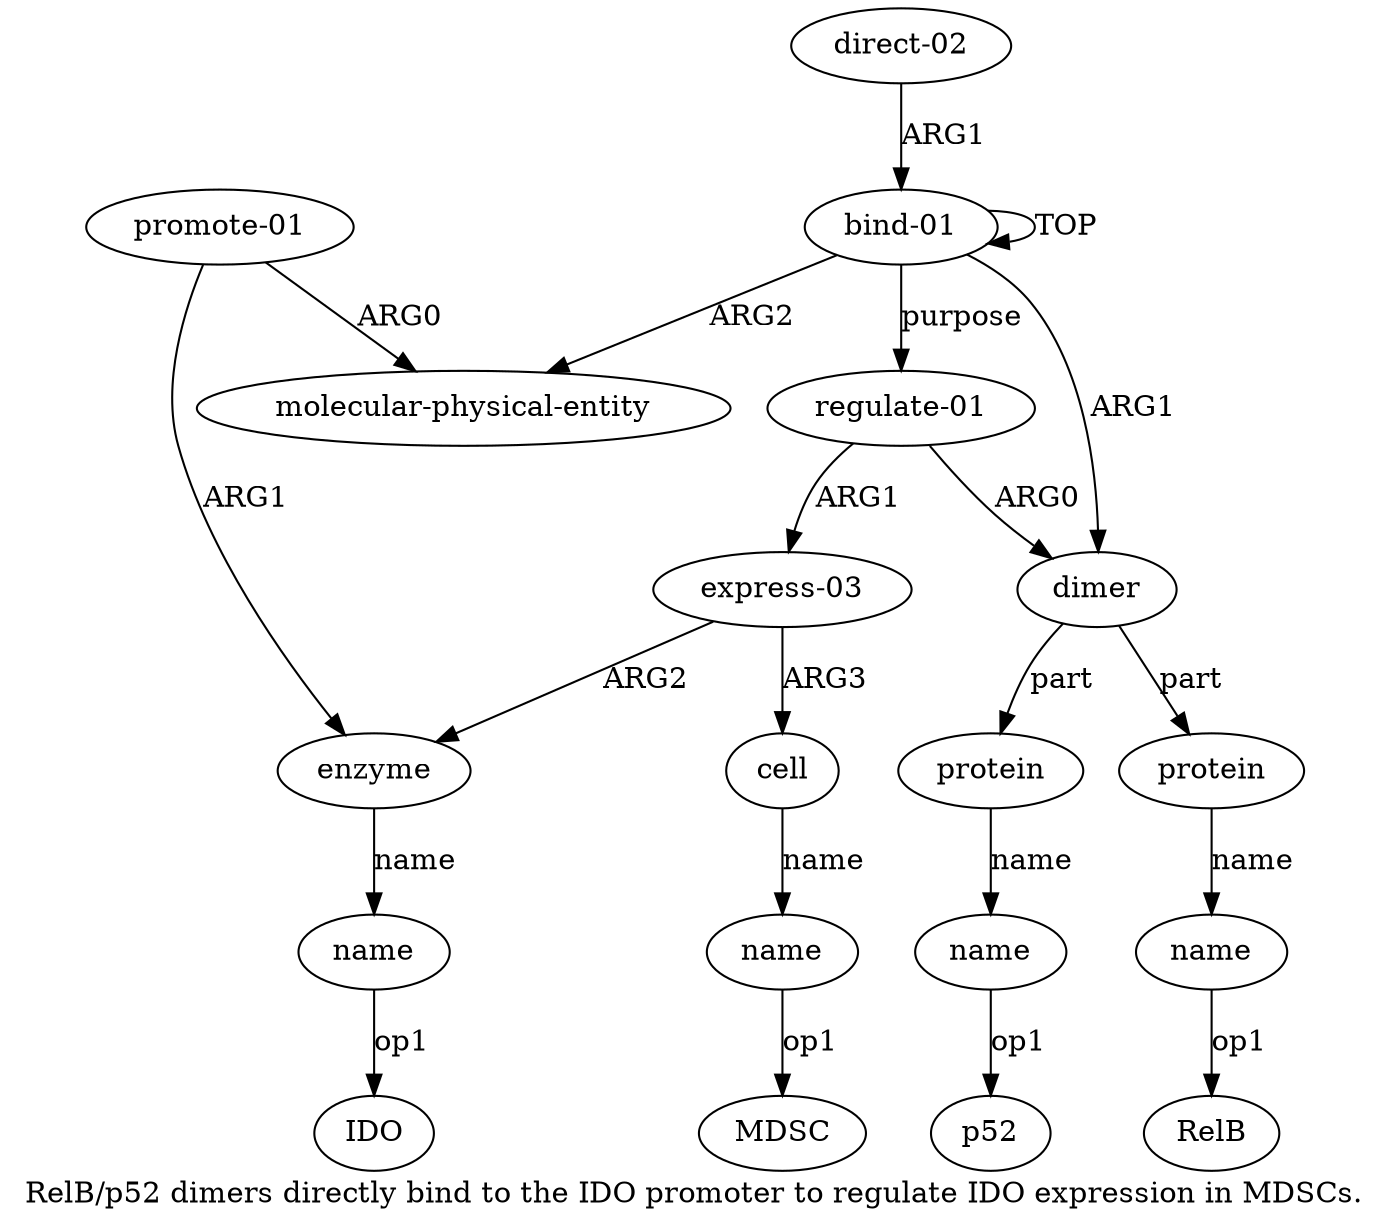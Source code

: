 digraph  {
	graph [label="RelB/p52 dimers directly bind to the IDO promoter to regulate IDO expression in MDSCs."];
	node [label="\N"];
	a14	 [color=black,
		gold_ind=14,
		gold_label=name,
		label=name,
		test_ind=14,
		test_label=name];
	"a14 MDSC"	 [color=black,
		gold_ind=-1,
		gold_label=MDSC,
		label=MDSC,
		test_ind=-1,
		test_label=MDSC];
	a14 -> "a14 MDSC" [key=0,
	color=black,
	gold_label=op1,
	label=op1,
	test_label=op1];
a11 [color=black,
	gold_ind=11,
	gold_label="regulate-01",
	label="regulate-01",
	test_ind=11,
	test_label="regulate-01"];
a12 [color=black,
	gold_ind=12,
	gold_label="express-03",
	label="express-03",
	test_ind=12,
	test_label="express-03"];
a11 -> a12 [key=0,
color=black,
gold_label=ARG1,
label=ARG1,
test_label=ARG1];
a1 [color=black,
gold_ind=1,
gold_label=dimer,
label=dimer,
test_ind=1,
test_label=dimer];
a11 -> a1 [key=0,
color=black,
gold_label=ARG0,
label=ARG0,
test_label=ARG0];
a10 [color=black,
gold_ind=10,
gold_label="direct-02",
label="direct-02",
test_ind=10,
test_label="direct-02"];
a0 [color=black,
gold_ind=0,
gold_label="bind-01",
label="bind-01",
test_ind=0,
test_label="bind-01"];
a10 -> a0 [key=0,
color=black,
gold_label=ARG1,
label=ARG1,
test_label=ARG1];
a13 [color=black,
gold_ind=13,
gold_label=cell,
label=cell,
test_ind=13,
test_label=cell];
a13 -> a14 [key=0,
color=black,
gold_label=name,
label=name,
test_label=name];
a12 -> a13 [key=0,
color=black,
gold_label=ARG3,
label=ARG3,
test_label=ARG3];
a8 [color=black,
gold_ind=8,
gold_label=enzyme,
label=enzyme,
test_ind=8,
test_label=enzyme];
a12 -> a8 [key=0,
color=black,
gold_label=ARG2,
label=ARG2,
test_label=ARG2];
"a3 p52" [color=black,
gold_ind=-1,
gold_label=p52,
label=p52,
test_ind=-1,
test_label=p52];
"a9 IDO" [color=black,
gold_ind=-1,
gold_label=IDO,
label=IDO,
test_ind=-1,
test_label=IDO];
a2 [color=black,
gold_ind=2,
gold_label=protein,
label=protein,
test_ind=2,
test_label=protein];
a1 -> a2 [key=0,
color=black,
gold_label=part,
label=part,
test_label=part];
a4 [color=black,
gold_ind=4,
gold_label=protein,
label=protein,
test_ind=4,
test_label=protein];
a1 -> a4 [key=0,
color=black,
gold_label=part,
label=part,
test_label=part];
a0 -> a11 [key=0,
color=black,
gold_label=purpose,
label=purpose,
test_label=purpose];
a0 -> a1 [key=0,
color=black,
gold_label=ARG1,
label=ARG1,
test_label=ARG1];
a0 -> a0 [key=0,
color=black,
gold_label=TOP,
label=TOP,
test_label=TOP];
a6 [color=black,
gold_ind=6,
gold_label="molecular-physical-entity",
label="molecular-physical-entity",
test_ind=6,
test_label="molecular-physical-entity"];
a0 -> a6 [key=0,
color=black,
gold_label=ARG2,
label=ARG2,
test_label=ARG2];
a3 [color=black,
gold_ind=3,
gold_label=name,
label=name,
test_ind=3,
test_label=name];
a3 -> "a3 p52" [key=0,
color=black,
gold_label=op1,
label=op1,
test_label=op1];
a2 -> a3 [key=0,
color=black,
gold_label=name,
label=name,
test_label=name];
a5 [color=black,
gold_ind=5,
gold_label=name,
label=name,
test_ind=5,
test_label=name];
"a5 RelB" [color=black,
gold_ind=-1,
gold_label=RelB,
label=RelB,
test_ind=-1,
test_label=RelB];
a5 -> "a5 RelB" [key=0,
color=black,
gold_label=op1,
label=op1,
test_label=op1];
a4 -> a5 [key=0,
color=black,
gold_label=name,
label=name,
test_label=name];
a7 [color=black,
gold_ind=7,
gold_label="promote-01",
label="promote-01",
test_ind=7,
test_label="promote-01"];
a7 -> a6 [key=0,
color=black,
gold_label=ARG0,
label=ARG0,
test_label=ARG0];
a7 -> a8 [key=0,
color=black,
gold_label=ARG1,
label=ARG1,
test_label=ARG1];
a9 [color=black,
gold_ind=9,
gold_label=name,
label=name,
test_ind=9,
test_label=name];
a9 -> "a9 IDO" [key=0,
color=black,
gold_label=op1,
label=op1,
test_label=op1];
a8 -> a9 [key=0,
color=black,
gold_label=name,
label=name,
test_label=name];
}
